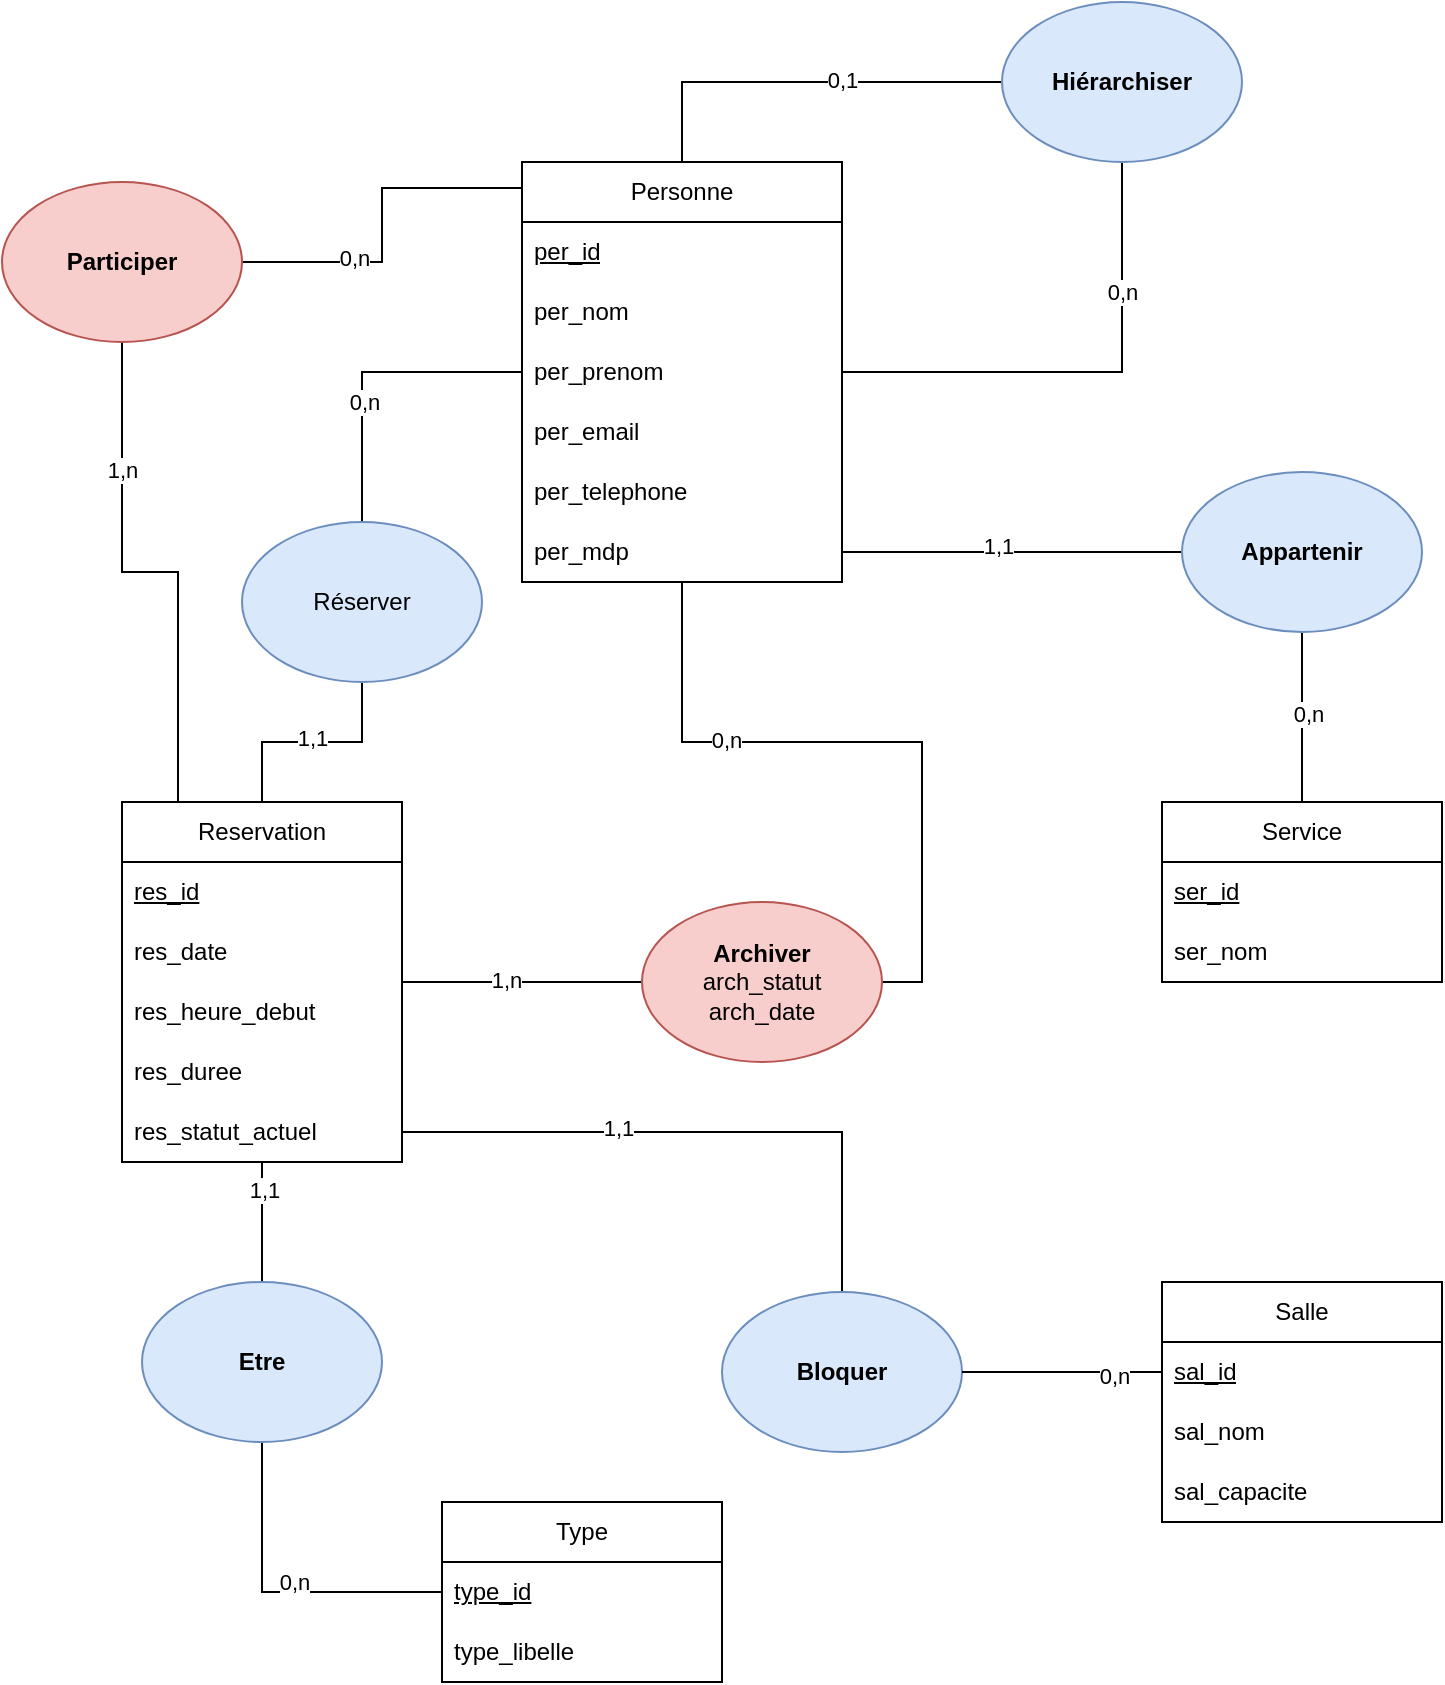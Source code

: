 <mxfile version="26.2.14">
  <diagram name="Page-1" id="3F3UBCpiy75dU_7WaH1F">
    <mxGraphModel dx="784" dy="1102" grid="1" gridSize="10" guides="1" tooltips="1" connect="1" arrows="1" fold="1" page="1" pageScale="1" pageWidth="827" pageHeight="1169" math="0" shadow="0">
      <root>
        <mxCell id="0" />
        <mxCell id="1" parent="0" />
        <mxCell id="7y-QNR6n2NZgIb-dIddG-1" value="Salle" style="swimlane;fontStyle=0;childLayout=stackLayout;horizontal=1;startSize=30;horizontalStack=0;resizeParent=1;resizeParentMax=0;resizeLast=0;collapsible=1;marginBottom=0;whiteSpace=wrap;html=1;" parent="1" vertex="1">
          <mxGeometry x="600" y="760" width="140" height="120" as="geometry" />
        </mxCell>
        <mxCell id="7y-QNR6n2NZgIb-dIddG-2" value="&lt;u&gt;sal_id&lt;/u&gt;" style="text;strokeColor=none;fillColor=none;align=left;verticalAlign=middle;spacingLeft=4;spacingRight=4;overflow=hidden;points=[[0,0.5],[1,0.5]];portConstraint=eastwest;rotatable=0;whiteSpace=wrap;html=1;" parent="7y-QNR6n2NZgIb-dIddG-1" vertex="1">
          <mxGeometry y="30" width="140" height="30" as="geometry" />
        </mxCell>
        <mxCell id="7y-QNR6n2NZgIb-dIddG-3" value="sal_nom" style="text;strokeColor=none;fillColor=none;align=left;verticalAlign=middle;spacingLeft=4;spacingRight=4;overflow=hidden;points=[[0,0.5],[1,0.5]];portConstraint=eastwest;rotatable=0;whiteSpace=wrap;html=1;" parent="7y-QNR6n2NZgIb-dIddG-1" vertex="1">
          <mxGeometry y="60" width="140" height="30" as="geometry" />
        </mxCell>
        <mxCell id="7y-QNR6n2NZgIb-dIddG-4" value="sal_capacite" style="text;strokeColor=none;fillColor=none;align=left;verticalAlign=middle;spacingLeft=4;spacingRight=4;overflow=hidden;points=[[0,0.5],[1,0.5]];portConstraint=eastwest;rotatable=0;whiteSpace=wrap;html=1;" parent="7y-QNR6n2NZgIb-dIddG-1" vertex="1">
          <mxGeometry y="90" width="140" height="30" as="geometry" />
        </mxCell>
        <mxCell id="7y-QNR6n2NZgIb-dIddG-48" style="edgeStyle=orthogonalEdgeStyle;rounded=0;orthogonalLoop=1;jettySize=auto;html=1;entryX=0.5;entryY=0;entryDx=0;entryDy=0;endArrow=none;startFill=0;exitX=1;exitY=0.5;exitDx=0;exitDy=0;" parent="1" source="k4K9N3K9HsL4mnco8wii-13" target="7y-QNR6n2NZgIb-dIddG-47" edge="1">
          <mxGeometry relative="1" as="geometry" />
        </mxCell>
        <mxCell id="YKG6OqVEkrEwEOWz4GIM-9" value="1,1" style="edgeLabel;html=1;align=center;verticalAlign=middle;resizable=0;points=[];" parent="7y-QNR6n2NZgIb-dIddG-48" vertex="1" connectable="0">
          <mxGeometry x="-0.284" y="2" relative="1" as="geometry">
            <mxPoint as="offset" />
          </mxGeometry>
        </mxCell>
        <mxCell id="k4K9N3K9HsL4mnco8wii-3" style="edgeStyle=orthogonalEdgeStyle;rounded=0;orthogonalLoop=1;jettySize=auto;html=1;entryX=0.5;entryY=1;entryDx=0;entryDy=0;exitX=0.2;exitY=0.013;exitDx=0;exitDy=0;exitPerimeter=0;endArrow=none;startFill=0;" edge="1" parent="1" source="7y-QNR6n2NZgIb-dIddG-5" target="k4K9N3K9HsL4mnco8wii-1">
          <mxGeometry relative="1" as="geometry">
            <mxPoint x="110" y="510" as="sourcePoint" />
          </mxGeometry>
        </mxCell>
        <mxCell id="k4K9N3K9HsL4mnco8wii-5" value="1,n" style="edgeLabel;html=1;align=center;verticalAlign=middle;resizable=0;points=[];" vertex="1" connectable="0" parent="k4K9N3K9HsL4mnco8wii-3">
          <mxGeometry x="0.508" relative="1" as="geometry">
            <mxPoint as="offset" />
          </mxGeometry>
        </mxCell>
        <mxCell id="k4K9N3K9HsL4mnco8wii-6" style="edgeStyle=orthogonalEdgeStyle;rounded=0;orthogonalLoop=1;jettySize=auto;html=1;entryX=0;entryY=0.5;entryDx=0;entryDy=0;endArrow=none;startFill=0;" edge="1" parent="1" source="7y-QNR6n2NZgIb-dIddG-5" target="7y-QNR6n2NZgIb-dIddG-33">
          <mxGeometry relative="1" as="geometry" />
        </mxCell>
        <mxCell id="k4K9N3K9HsL4mnco8wii-10" value="1,n" style="edgeLabel;html=1;align=center;verticalAlign=middle;resizable=0;points=[];" vertex="1" connectable="0" parent="k4K9N3K9HsL4mnco8wii-6">
          <mxGeometry x="-0.133" y="1" relative="1" as="geometry">
            <mxPoint as="offset" />
          </mxGeometry>
        </mxCell>
        <mxCell id="k4K9N3K9HsL4mnco8wii-9" style="edgeStyle=orthogonalEdgeStyle;rounded=0;orthogonalLoop=1;jettySize=auto;html=1;entryX=0.5;entryY=1;entryDx=0;entryDy=0;endArrow=none;startFill=0;" edge="1" parent="1" source="7y-QNR6n2NZgIb-dIddG-5" target="k4K9N3K9HsL4mnco8wii-7">
          <mxGeometry relative="1" as="geometry" />
        </mxCell>
        <mxCell id="k4K9N3K9HsL4mnco8wii-12" value="1,1" style="edgeLabel;html=1;align=center;verticalAlign=middle;resizable=0;points=[];" vertex="1" connectable="0" parent="k4K9N3K9HsL4mnco8wii-9">
          <mxGeometry y="2" relative="1" as="geometry">
            <mxPoint as="offset" />
          </mxGeometry>
        </mxCell>
        <mxCell id="k4K9N3K9HsL4mnco8wii-19" style="edgeStyle=orthogonalEdgeStyle;rounded=0;orthogonalLoop=1;jettySize=auto;html=1;entryX=0.5;entryY=0;entryDx=0;entryDy=0;endArrow=none;startFill=0;" edge="1" parent="1" source="7y-QNR6n2NZgIb-dIddG-5" target="k4K9N3K9HsL4mnco8wii-18">
          <mxGeometry relative="1" as="geometry" />
        </mxCell>
        <mxCell id="k4K9N3K9HsL4mnco8wii-21" value="1,1" style="edgeLabel;html=1;align=center;verticalAlign=middle;resizable=0;points=[];" vertex="1" connectable="0" parent="k4K9N3K9HsL4mnco8wii-19">
          <mxGeometry x="-0.533" y="1" relative="1" as="geometry">
            <mxPoint as="offset" />
          </mxGeometry>
        </mxCell>
        <mxCell id="7y-QNR6n2NZgIb-dIddG-5" value="Reservation" style="swimlane;fontStyle=0;childLayout=stackLayout;horizontal=1;startSize=30;horizontalStack=0;resizeParent=1;resizeParentMax=0;resizeLast=0;collapsible=1;marginBottom=0;whiteSpace=wrap;html=1;" parent="1" vertex="1">
          <mxGeometry x="80" y="520" width="140" height="180" as="geometry" />
        </mxCell>
        <mxCell id="7y-QNR6n2NZgIb-dIddG-6" value="&lt;u&gt;res_id&lt;/u&gt;" style="text;strokeColor=none;fillColor=none;align=left;verticalAlign=middle;spacingLeft=4;spacingRight=4;overflow=hidden;points=[[0,0.5],[1,0.5]];portConstraint=eastwest;rotatable=0;whiteSpace=wrap;html=1;" parent="7y-QNR6n2NZgIb-dIddG-5" vertex="1">
          <mxGeometry y="30" width="140" height="30" as="geometry" />
        </mxCell>
        <mxCell id="7y-QNR6n2NZgIb-dIddG-7" value="res_date" style="text;strokeColor=none;fillColor=none;align=left;verticalAlign=middle;spacingLeft=4;spacingRight=4;overflow=hidden;points=[[0,0.5],[1,0.5]];portConstraint=eastwest;rotatable=0;whiteSpace=wrap;html=1;" parent="7y-QNR6n2NZgIb-dIddG-5" vertex="1">
          <mxGeometry y="60" width="140" height="30" as="geometry" />
        </mxCell>
        <mxCell id="7y-QNR6n2NZgIb-dIddG-8" value="res_heure_debut" style="text;strokeColor=none;fillColor=none;align=left;verticalAlign=middle;spacingLeft=4;spacingRight=4;overflow=hidden;points=[[0,0.5],[1,0.5]];portConstraint=eastwest;rotatable=0;whiteSpace=wrap;html=1;" parent="7y-QNR6n2NZgIb-dIddG-5" vertex="1">
          <mxGeometry y="90" width="140" height="30" as="geometry" />
        </mxCell>
        <mxCell id="7y-QNR6n2NZgIb-dIddG-9" value="res_duree" style="text;strokeColor=none;fillColor=none;align=left;verticalAlign=middle;spacingLeft=4;spacingRight=4;overflow=hidden;points=[[0,0.5],[1,0.5]];portConstraint=eastwest;rotatable=0;whiteSpace=wrap;html=1;" parent="7y-QNR6n2NZgIb-dIddG-5" vertex="1">
          <mxGeometry y="120" width="140" height="30" as="geometry" />
        </mxCell>
        <mxCell id="k4K9N3K9HsL4mnco8wii-13" value="res_statut_actuel" style="text;strokeColor=none;fillColor=none;align=left;verticalAlign=middle;spacingLeft=4;spacingRight=4;overflow=hidden;points=[[0,0.5],[1,0.5]];portConstraint=eastwest;rotatable=0;whiteSpace=wrap;html=1;" vertex="1" parent="7y-QNR6n2NZgIb-dIddG-5">
          <mxGeometry y="150" width="140" height="30" as="geometry" />
        </mxCell>
        <mxCell id="7y-QNR6n2NZgIb-dIddG-31" style="edgeStyle=orthogonalEdgeStyle;rounded=0;orthogonalLoop=1;jettySize=auto;html=1;entryX=0.5;entryY=1;entryDx=0;entryDy=0;endArrow=none;startFill=0;" parent="1" source="7y-QNR6n2NZgIb-dIddG-15" target="7y-QNR6n2NZgIb-dIddG-30" edge="1">
          <mxGeometry relative="1" as="geometry" />
        </mxCell>
        <mxCell id="R4sICRfSow_LHC_Pd8io-1" value="0,n" style="edgeLabel;html=1;align=center;verticalAlign=middle;resizable=0;points=[];" parent="7y-QNR6n2NZgIb-dIddG-31" vertex="1" connectable="0">
          <mxGeometry x="0.469" relative="1" as="geometry">
            <mxPoint as="offset" />
          </mxGeometry>
        </mxCell>
        <mxCell id="7y-QNR6n2NZgIb-dIddG-32" style="edgeStyle=orthogonalEdgeStyle;rounded=0;orthogonalLoop=1;jettySize=auto;html=1;entryX=0;entryY=0.5;entryDx=0;entryDy=0;exitX=0.5;exitY=0;exitDx=0;exitDy=0;endArrow=none;startFill=0;" parent="1" source="7y-QNR6n2NZgIb-dIddG-15" target="7y-QNR6n2NZgIb-dIddG-30" edge="1">
          <mxGeometry relative="1" as="geometry" />
        </mxCell>
        <mxCell id="R4sICRfSow_LHC_Pd8io-2" value="0,1" style="edgeLabel;html=1;align=center;verticalAlign=middle;resizable=0;points=[];" parent="7y-QNR6n2NZgIb-dIddG-32" vertex="1" connectable="0">
          <mxGeometry x="0.2" y="1" relative="1" as="geometry">
            <mxPoint as="offset" />
          </mxGeometry>
        </mxCell>
        <mxCell id="7y-QNR6n2NZgIb-dIddG-34" style="edgeStyle=orthogonalEdgeStyle;rounded=0;orthogonalLoop=1;jettySize=auto;html=1;entryX=1;entryY=0.5;entryDx=0;entryDy=0;endArrow=none;startFill=0;" parent="1" source="7y-QNR6n2NZgIb-dIddG-15" target="7y-QNR6n2NZgIb-dIddG-33" edge="1">
          <mxGeometry relative="1" as="geometry" />
        </mxCell>
        <mxCell id="YKG6OqVEkrEwEOWz4GIM-1" value="0,n" style="edgeLabel;html=1;align=center;verticalAlign=middle;resizable=0;points=[];" parent="7y-QNR6n2NZgIb-dIddG-34" vertex="1" connectable="0">
          <mxGeometry x="-0.4" y="1" relative="1" as="geometry">
            <mxPoint as="offset" />
          </mxGeometry>
        </mxCell>
        <mxCell id="k4K9N3K9HsL4mnco8wii-2" style="edgeStyle=orthogonalEdgeStyle;rounded=0;orthogonalLoop=1;jettySize=auto;html=1;entryX=1;entryY=0.5;entryDx=0;entryDy=0;exitX=0.006;exitY=0.062;exitDx=0;exitDy=0;exitPerimeter=0;endArrow=none;startFill=0;" edge="1" parent="1" source="7y-QNR6n2NZgIb-dIddG-15" target="k4K9N3K9HsL4mnco8wii-1">
          <mxGeometry relative="1" as="geometry" />
        </mxCell>
        <mxCell id="k4K9N3K9HsL4mnco8wii-4" value="0,n" style="edgeLabel;html=1;align=center;verticalAlign=middle;resizable=0;points=[];" vertex="1" connectable="0" parent="k4K9N3K9HsL4mnco8wii-2">
          <mxGeometry x="0.371" y="-2" relative="1" as="geometry">
            <mxPoint as="offset" />
          </mxGeometry>
        </mxCell>
        <mxCell id="k4K9N3K9HsL4mnco8wii-8" style="edgeStyle=orthogonalEdgeStyle;rounded=0;orthogonalLoop=1;jettySize=auto;html=1;entryX=0.5;entryY=0;entryDx=0;entryDy=0;endArrow=none;startFill=0;" edge="1" parent="1" source="7y-QNR6n2NZgIb-dIddG-15" target="k4K9N3K9HsL4mnco8wii-7">
          <mxGeometry relative="1" as="geometry" />
        </mxCell>
        <mxCell id="k4K9N3K9HsL4mnco8wii-11" value="0,n" style="edgeLabel;html=1;align=center;verticalAlign=middle;resizable=0;points=[];" vertex="1" connectable="0" parent="k4K9N3K9HsL4mnco8wii-8">
          <mxGeometry x="0.226" y="1" relative="1" as="geometry">
            <mxPoint as="offset" />
          </mxGeometry>
        </mxCell>
        <mxCell id="k4K9N3K9HsL4mnco8wii-30" style="edgeStyle=orthogonalEdgeStyle;rounded=0;orthogonalLoop=1;jettySize=auto;html=1;entryX=0;entryY=0.5;entryDx=0;entryDy=0;exitX=1;exitY=0.5;exitDx=0;exitDy=0;endArrow=none;startFill=0;" edge="1" parent="1" source="k4K9N3K9HsL4mnco8wii-23" target="k4K9N3K9HsL4mnco8wii-28">
          <mxGeometry relative="1" as="geometry" />
        </mxCell>
        <mxCell id="k4K9N3K9HsL4mnco8wii-31" value="1,1" style="edgeLabel;html=1;align=center;verticalAlign=middle;resizable=0;points=[];" vertex="1" connectable="0" parent="k4K9N3K9HsL4mnco8wii-30">
          <mxGeometry x="-0.082" y="3" relative="1" as="geometry">
            <mxPoint as="offset" />
          </mxGeometry>
        </mxCell>
        <mxCell id="7y-QNR6n2NZgIb-dIddG-15" value="Personne" style="swimlane;fontStyle=0;childLayout=stackLayout;horizontal=1;startSize=30;horizontalStack=0;resizeParent=1;resizeParentMax=0;resizeLast=0;collapsible=1;marginBottom=0;whiteSpace=wrap;html=1;" parent="1" vertex="1">
          <mxGeometry x="280" y="200" width="160" height="210" as="geometry" />
        </mxCell>
        <mxCell id="7y-QNR6n2NZgIb-dIddG-16" value="&lt;u&gt;per_id&lt;/u&gt;" style="text;strokeColor=none;fillColor=none;align=left;verticalAlign=middle;spacingLeft=4;spacingRight=4;overflow=hidden;points=[[0,0.5],[1,0.5]];portConstraint=eastwest;rotatable=0;whiteSpace=wrap;html=1;" parent="7y-QNR6n2NZgIb-dIddG-15" vertex="1">
          <mxGeometry y="30" width="160" height="30" as="geometry" />
        </mxCell>
        <mxCell id="7y-QNR6n2NZgIb-dIddG-17" value="per_nom" style="text;strokeColor=none;fillColor=none;align=left;verticalAlign=middle;spacingLeft=4;spacingRight=4;overflow=hidden;points=[[0,0.5],[1,0.5]];portConstraint=eastwest;rotatable=0;whiteSpace=wrap;html=1;" parent="7y-QNR6n2NZgIb-dIddG-15" vertex="1">
          <mxGeometry y="60" width="160" height="30" as="geometry" />
        </mxCell>
        <mxCell id="7y-QNR6n2NZgIb-dIddG-18" value="per_prenom" style="text;strokeColor=none;fillColor=none;align=left;verticalAlign=middle;spacingLeft=4;spacingRight=4;overflow=hidden;points=[[0,0.5],[1,0.5]];portConstraint=eastwest;rotatable=0;whiteSpace=wrap;html=1;" parent="7y-QNR6n2NZgIb-dIddG-15" vertex="1">
          <mxGeometry y="90" width="160" height="30" as="geometry" />
        </mxCell>
        <mxCell id="7y-QNR6n2NZgIb-dIddG-19" value="per_email" style="text;strokeColor=none;fillColor=none;align=left;verticalAlign=middle;spacingLeft=4;spacingRight=4;overflow=hidden;points=[[0,0.5],[1,0.5]];portConstraint=eastwest;rotatable=0;whiteSpace=wrap;html=1;" parent="7y-QNR6n2NZgIb-dIddG-15" vertex="1">
          <mxGeometry y="120" width="160" height="30" as="geometry" />
        </mxCell>
        <mxCell id="7y-QNR6n2NZgIb-dIddG-21" value="per_telephone" style="text;strokeColor=none;fillColor=none;align=left;verticalAlign=middle;spacingLeft=4;spacingRight=4;overflow=hidden;points=[[0,0.5],[1,0.5]];portConstraint=eastwest;rotatable=0;whiteSpace=wrap;html=1;" parent="7y-QNR6n2NZgIb-dIddG-15" vertex="1">
          <mxGeometry y="150" width="160" height="30" as="geometry" />
        </mxCell>
        <mxCell id="k4K9N3K9HsL4mnco8wii-23" value="per_mdp" style="text;strokeColor=none;fillColor=none;align=left;verticalAlign=middle;spacingLeft=4;spacingRight=4;overflow=hidden;points=[[0,0.5],[1,0.5]];portConstraint=eastwest;rotatable=0;whiteSpace=wrap;html=1;" vertex="1" parent="7y-QNR6n2NZgIb-dIddG-15">
          <mxGeometry y="180" width="160" height="30" as="geometry" />
        </mxCell>
        <mxCell id="7y-QNR6n2NZgIb-dIddG-30" value="&lt;b&gt;Hiérarchiser&lt;/b&gt;" style="ellipse;whiteSpace=wrap;html=1;fillColor=#dae8fc;strokeColor=#6c8ebf;" parent="1" vertex="1">
          <mxGeometry x="520" y="120" width="120" height="80" as="geometry" />
        </mxCell>
        <mxCell id="7y-QNR6n2NZgIb-dIddG-33" value="&lt;b&gt;Archiver&lt;/b&gt;&lt;div&gt;arch_statut&lt;/div&gt;&lt;div&gt;arch_date&lt;/div&gt;" style="ellipse;whiteSpace=wrap;html=1;fillColor=#f8cecc;strokeColor=#b85450;" parent="1" vertex="1">
          <mxGeometry x="340" y="570" width="120" height="80" as="geometry" />
        </mxCell>
        <mxCell id="7y-QNR6n2NZgIb-dIddG-47" value="&lt;b&gt;Bloquer&lt;/b&gt;" style="ellipse;whiteSpace=wrap;html=1;fillColor=#dae8fc;strokeColor=#6c8ebf;" parent="1" vertex="1">
          <mxGeometry x="380" y="765" width="120" height="80" as="geometry" />
        </mxCell>
        <mxCell id="7y-QNR6n2NZgIb-dIddG-49" style="edgeStyle=orthogonalEdgeStyle;rounded=0;orthogonalLoop=1;jettySize=auto;html=1;entryX=1;entryY=0.5;entryDx=0;entryDy=0;endArrow=none;startFill=0;" parent="1" source="7y-QNR6n2NZgIb-dIddG-2" target="7y-QNR6n2NZgIb-dIddG-47" edge="1">
          <mxGeometry relative="1" as="geometry" />
        </mxCell>
        <mxCell id="YKG6OqVEkrEwEOWz4GIM-8" value="0,n" style="edgeLabel;html=1;align=center;verticalAlign=middle;resizable=0;points=[];" parent="7y-QNR6n2NZgIb-dIddG-49" vertex="1" connectable="0">
          <mxGeometry x="-0.509" y="2" relative="1" as="geometry">
            <mxPoint as="offset" />
          </mxGeometry>
        </mxCell>
        <mxCell id="k4K9N3K9HsL4mnco8wii-1" value="&lt;b&gt;Participer&lt;/b&gt;" style="ellipse;whiteSpace=wrap;html=1;fillColor=#f8cecc;strokeColor=#b85450;" vertex="1" parent="1">
          <mxGeometry x="20" y="210" width="120" height="80" as="geometry" />
        </mxCell>
        <mxCell id="k4K9N3K9HsL4mnco8wii-7" value="Réserver" style="ellipse;whiteSpace=wrap;html=1;fillColor=#dae8fc;strokeColor=#6c8ebf;" vertex="1" parent="1">
          <mxGeometry x="140" y="380" width="120" height="80" as="geometry" />
        </mxCell>
        <mxCell id="k4K9N3K9HsL4mnco8wii-20" style="edgeStyle=orthogonalEdgeStyle;rounded=0;orthogonalLoop=1;jettySize=auto;html=1;entryX=0.5;entryY=1;entryDx=0;entryDy=0;endArrow=none;startFill=0;" edge="1" parent="1" source="k4K9N3K9HsL4mnco8wii-14" target="k4K9N3K9HsL4mnco8wii-18">
          <mxGeometry relative="1" as="geometry" />
        </mxCell>
        <mxCell id="k4K9N3K9HsL4mnco8wii-22" value="0,n" style="edgeLabel;html=1;align=center;verticalAlign=middle;resizable=0;points=[];" vertex="1" connectable="0" parent="k4K9N3K9HsL4mnco8wii-20">
          <mxGeometry x="-0.103" y="-5" relative="1" as="geometry">
            <mxPoint as="offset" />
          </mxGeometry>
        </mxCell>
        <mxCell id="k4K9N3K9HsL4mnco8wii-14" value="Type" style="swimlane;fontStyle=0;childLayout=stackLayout;horizontal=1;startSize=30;horizontalStack=0;resizeParent=1;resizeParentMax=0;resizeLast=0;collapsible=1;marginBottom=0;whiteSpace=wrap;html=1;" vertex="1" parent="1">
          <mxGeometry x="240" y="870" width="140" height="90" as="geometry" />
        </mxCell>
        <mxCell id="k4K9N3K9HsL4mnco8wii-15" value="&lt;u&gt;type_id&lt;/u&gt;" style="text;strokeColor=none;fillColor=none;align=left;verticalAlign=middle;spacingLeft=4;spacingRight=4;overflow=hidden;points=[[0,0.5],[1,0.5]];portConstraint=eastwest;rotatable=0;whiteSpace=wrap;html=1;" vertex="1" parent="k4K9N3K9HsL4mnco8wii-14">
          <mxGeometry y="30" width="140" height="30" as="geometry" />
        </mxCell>
        <mxCell id="k4K9N3K9HsL4mnco8wii-16" value="type_libelle" style="text;strokeColor=none;fillColor=none;align=left;verticalAlign=middle;spacingLeft=4;spacingRight=4;overflow=hidden;points=[[0,0.5],[1,0.5]];portConstraint=eastwest;rotatable=0;whiteSpace=wrap;html=1;" vertex="1" parent="k4K9N3K9HsL4mnco8wii-14">
          <mxGeometry y="60" width="140" height="30" as="geometry" />
        </mxCell>
        <mxCell id="k4K9N3K9HsL4mnco8wii-18" value="&lt;b&gt;Etre&lt;/b&gt;" style="ellipse;whiteSpace=wrap;html=1;fillColor=#dae8fc;strokeColor=#6c8ebf;" vertex="1" parent="1">
          <mxGeometry x="90" y="760" width="120" height="80" as="geometry" />
        </mxCell>
        <mxCell id="k4K9N3K9HsL4mnco8wii-29" style="edgeStyle=orthogonalEdgeStyle;rounded=0;orthogonalLoop=1;jettySize=auto;html=1;entryX=0.5;entryY=1;entryDx=0;entryDy=0;endArrow=none;startFill=0;" edge="1" parent="1" source="k4K9N3K9HsL4mnco8wii-24" target="k4K9N3K9HsL4mnco8wii-28">
          <mxGeometry relative="1" as="geometry" />
        </mxCell>
        <mxCell id="k4K9N3K9HsL4mnco8wii-32" value="0,n" style="edgeLabel;html=1;align=center;verticalAlign=middle;resizable=0;points=[];" vertex="1" connectable="0" parent="k4K9N3K9HsL4mnco8wii-29">
          <mxGeometry x="0.035" y="-3" relative="1" as="geometry">
            <mxPoint as="offset" />
          </mxGeometry>
        </mxCell>
        <mxCell id="k4K9N3K9HsL4mnco8wii-24" value="Service" style="swimlane;fontStyle=0;childLayout=stackLayout;horizontal=1;startSize=30;horizontalStack=0;resizeParent=1;resizeParentMax=0;resizeLast=0;collapsible=1;marginBottom=0;whiteSpace=wrap;html=1;" vertex="1" parent="1">
          <mxGeometry x="600" y="520" width="140" height="90" as="geometry" />
        </mxCell>
        <mxCell id="k4K9N3K9HsL4mnco8wii-25" value="&lt;u&gt;ser_id&lt;/u&gt;" style="text;strokeColor=none;fillColor=none;align=left;verticalAlign=middle;spacingLeft=4;spacingRight=4;overflow=hidden;points=[[0,0.5],[1,0.5]];portConstraint=eastwest;rotatable=0;whiteSpace=wrap;html=1;" vertex="1" parent="k4K9N3K9HsL4mnco8wii-24">
          <mxGeometry y="30" width="140" height="30" as="geometry" />
        </mxCell>
        <mxCell id="k4K9N3K9HsL4mnco8wii-26" value="ser_nom" style="text;strokeColor=none;fillColor=none;align=left;verticalAlign=middle;spacingLeft=4;spacingRight=4;overflow=hidden;points=[[0,0.5],[1,0.5]];portConstraint=eastwest;rotatable=0;whiteSpace=wrap;html=1;" vertex="1" parent="k4K9N3K9HsL4mnco8wii-24">
          <mxGeometry y="60" width="140" height="30" as="geometry" />
        </mxCell>
        <mxCell id="k4K9N3K9HsL4mnco8wii-28" value="&lt;b&gt;Appartenir&lt;/b&gt;" style="ellipse;whiteSpace=wrap;html=1;fillColor=#dae8fc;strokeColor=#6c8ebf;" vertex="1" parent="1">
          <mxGeometry x="610" y="355" width="120" height="80" as="geometry" />
        </mxCell>
      </root>
    </mxGraphModel>
  </diagram>
</mxfile>
